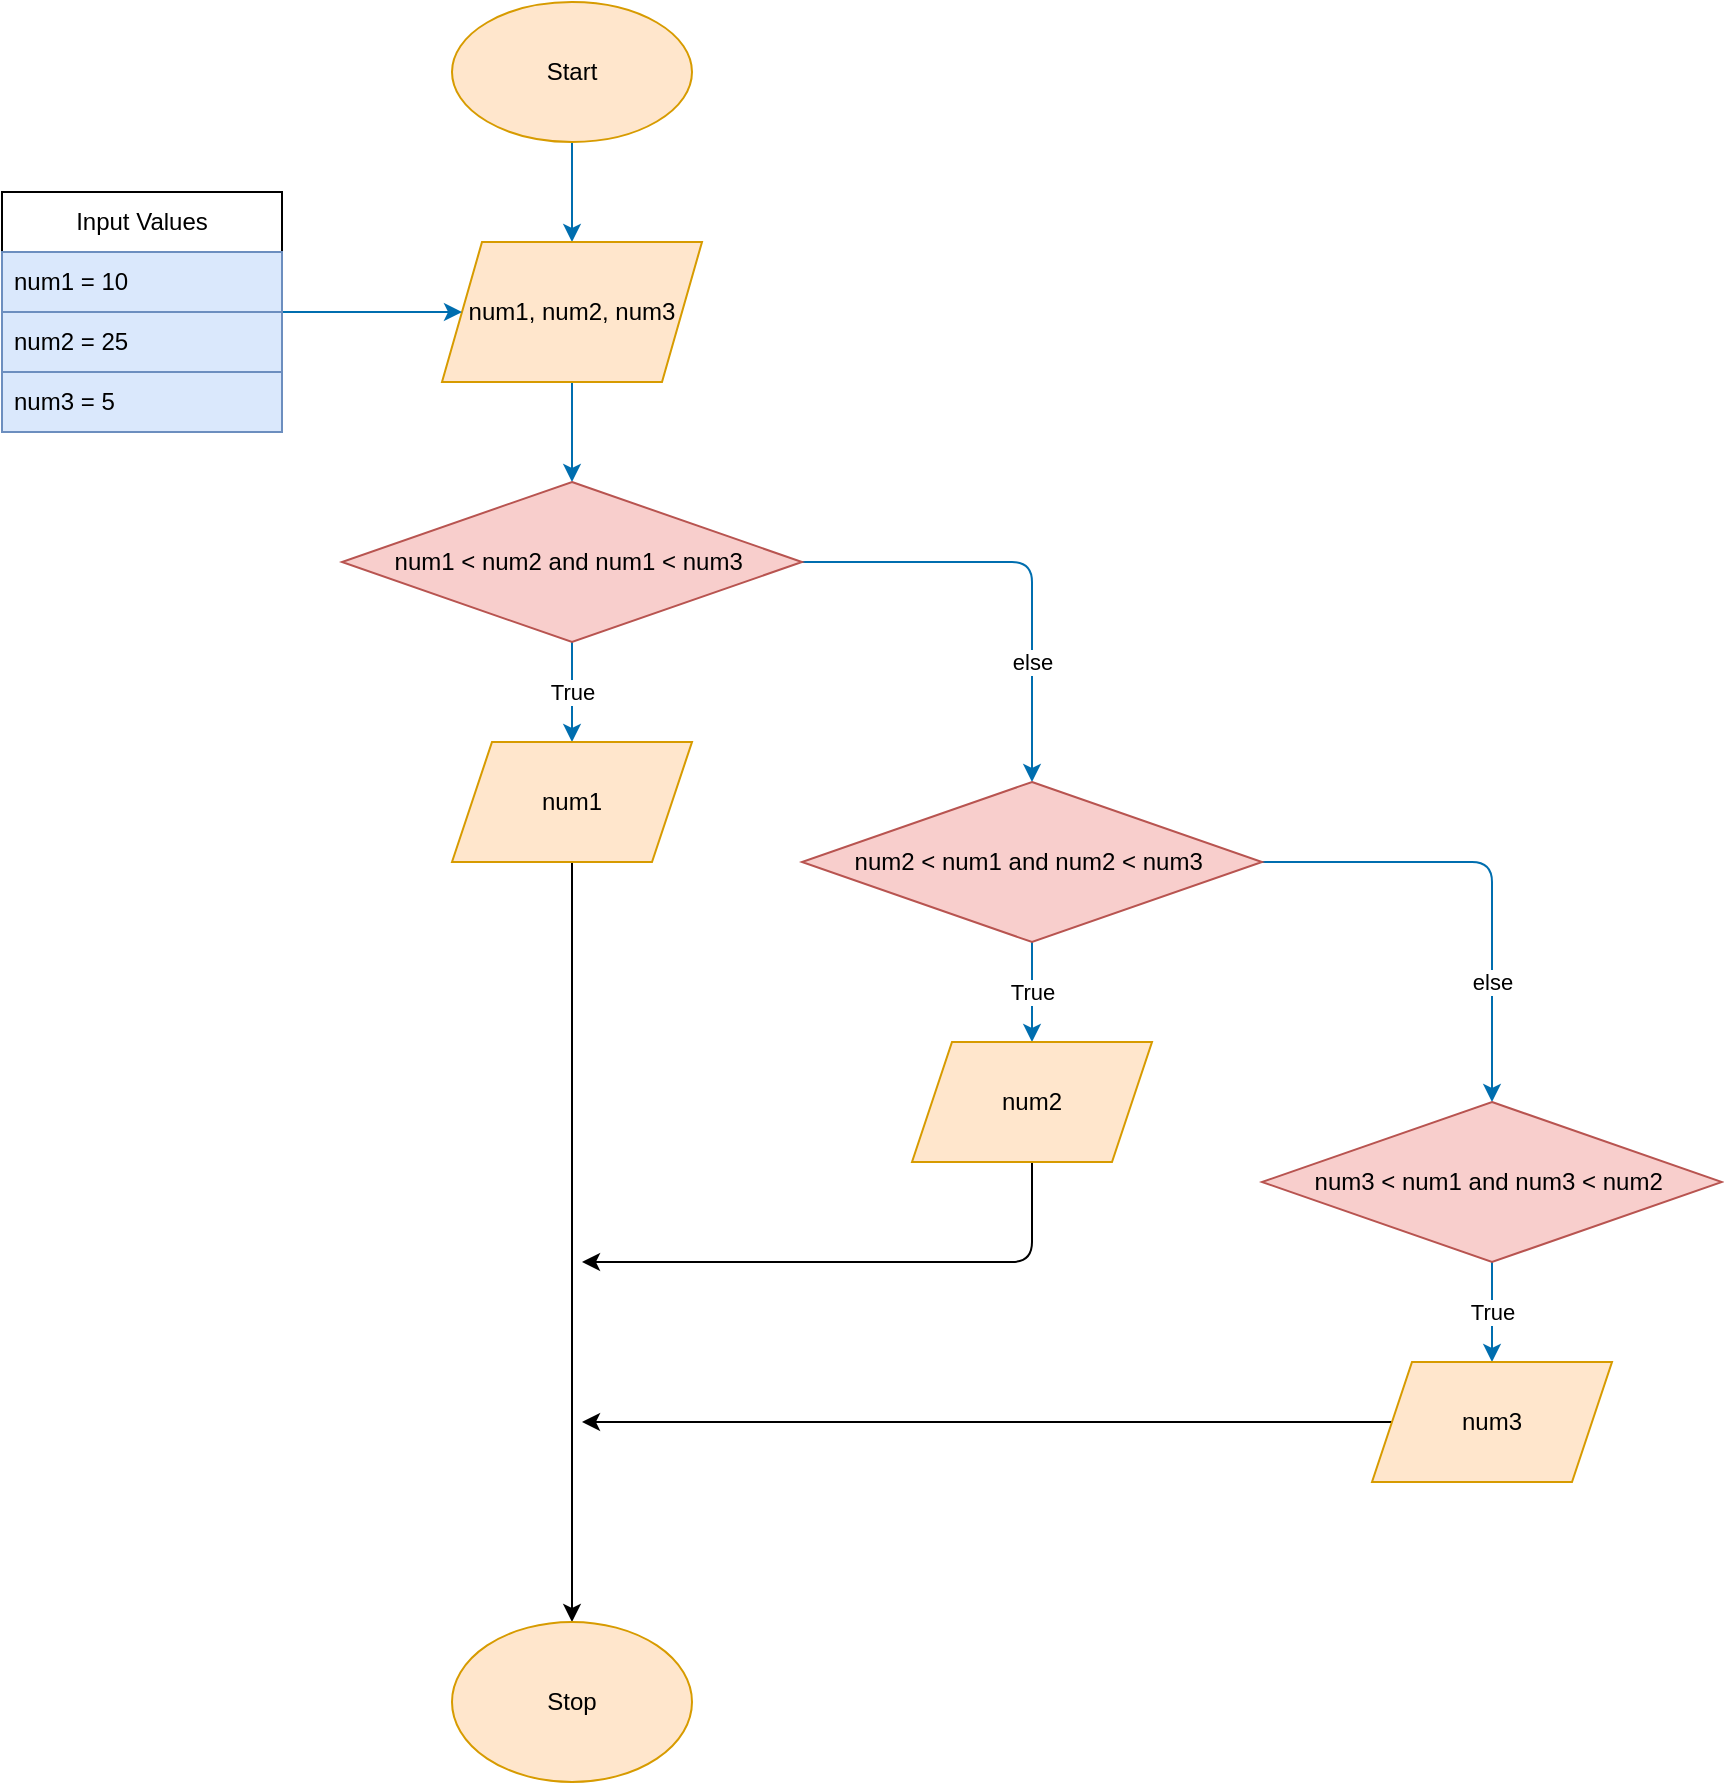 <mxfile>
    <diagram id="6hr36A3oGd26tOo8IFAF" name="Page-1">
        <mxGraphModel dx="388" dy="563" grid="1" gridSize="10" guides="1" tooltips="1" connect="1" arrows="1" fold="1" page="1" pageScale="1" pageWidth="850" pageHeight="1100" math="0" shadow="0">
            <root>
                <mxCell id="0"/>
                <mxCell id="1" parent="0"/>
                <mxCell id="4" value="" style="edgeStyle=none;html=1;fillColor=#1ba1e2;strokeColor=light-dark(#006EAF,#A8A8FF);" edge="1" parent="1" source="2" target="3">
                    <mxGeometry relative="1" as="geometry"/>
                </mxCell>
                <mxCell id="2" value="Start" style="ellipse;whiteSpace=wrap;html=1;fillColor=#ffe6cc;strokeColor=#d79b00;" vertex="1" parent="1">
                    <mxGeometry x="365" y="50" width="120" height="70" as="geometry"/>
                </mxCell>
                <mxCell id="6" value="" style="edgeStyle=none;html=1;fillColor=#1ba1e2;strokeColor=light-dark(#006EAF,#A8A8FF);" edge="1" parent="1" source="3" target="5">
                    <mxGeometry relative="1" as="geometry"/>
                </mxCell>
                <mxCell id="3" value="num1, num2, num3" style="shape=parallelogram;perimeter=parallelogramPerimeter;whiteSpace=wrap;html=1;fixedSize=1;fillColor=#ffe6cc;strokeColor=#d79b00;" vertex="1" parent="1">
                    <mxGeometry x="360" y="170" width="130" height="70" as="geometry"/>
                </mxCell>
                <mxCell id="12" value="True" style="edgeStyle=none;html=1;exitX=0.5;exitY=1;exitDx=0;exitDy=0;fillColor=#1ba1e2;strokeColor=light-dark(#006EAF,#A8A8FF);" edge="1" parent="1" source="5">
                    <mxGeometry relative="1" as="geometry">
                        <mxPoint x="425" y="420" as="targetPoint"/>
                        <Array as="points"/>
                    </mxGeometry>
                </mxCell>
                <mxCell id="16" style="edgeStyle=none;html=1;exitX=1;exitY=0.5;exitDx=0;exitDy=0;entryX=0.5;entryY=0;entryDx=0;entryDy=0;fillColor=#1ba1e2;strokeColor=light-dark(#006EAF,#A8A8FF);" edge="1" parent="1" source="5" target="15">
                    <mxGeometry relative="1" as="geometry">
                        <Array as="points">
                            <mxPoint x="655" y="330"/>
                        </Array>
                    </mxGeometry>
                </mxCell>
                <mxCell id="17" value="else" style="edgeLabel;html=1;align=center;verticalAlign=middle;resizable=0;points=[];" vertex="1" connectable="0" parent="16">
                    <mxGeometry x="0.401" y="4" relative="1" as="geometry">
                        <mxPoint x="-4" y="7" as="offset"/>
                    </mxGeometry>
                </mxCell>
                <mxCell id="5" value="num1 &amp;lt; num2 and num1 &amp;lt; num3&amp;nbsp;" style="rhombus;whiteSpace=wrap;html=1;fillColor=#f8cecc;strokeColor=#b85450;" vertex="1" parent="1">
                    <mxGeometry x="310" y="290" width="230" height="80" as="geometry"/>
                </mxCell>
                <mxCell id="11" value="" style="edgeStyle=none;html=1;fillColor=#1ba1e2;strokeColor=light-dark(#006EAF,#A8A8FF);" edge="1" parent="1" source="7" target="3">
                    <mxGeometry relative="1" as="geometry"/>
                </mxCell>
                <mxCell id="7" value="Input Values" style="swimlane;fontStyle=0;childLayout=stackLayout;horizontal=1;startSize=30;horizontalStack=0;resizeParent=1;resizeParentMax=0;resizeLast=0;collapsible=1;marginBottom=0;whiteSpace=wrap;html=1;fillColor=light-dark(#FFFFFF,#A8A8FF);" vertex="1" parent="1">
                    <mxGeometry x="140" y="145" width="140" height="120" as="geometry"/>
                </mxCell>
                <mxCell id="8" value="num1 = 10" style="text;strokeColor=#6c8ebf;fillColor=#dae8fc;align=left;verticalAlign=middle;spacingLeft=4;spacingRight=4;overflow=hidden;points=[[0,0.5],[1,0.5]];portConstraint=eastwest;rotatable=0;whiteSpace=wrap;html=1;" vertex="1" parent="7">
                    <mxGeometry y="30" width="140" height="30" as="geometry"/>
                </mxCell>
                <mxCell id="9" value="num2 = 25" style="text;strokeColor=#6c8ebf;fillColor=#dae8fc;align=left;verticalAlign=middle;spacingLeft=4;spacingRight=4;overflow=hidden;points=[[0,0.5],[1,0.5]];portConstraint=eastwest;rotatable=0;whiteSpace=wrap;html=1;" vertex="1" parent="7">
                    <mxGeometry y="60" width="140" height="30" as="geometry"/>
                </mxCell>
                <mxCell id="10" value="num3 = 5" style="text;strokeColor=#6c8ebf;fillColor=#dae8fc;align=left;verticalAlign=middle;spacingLeft=4;spacingRight=4;overflow=hidden;points=[[0,0.5],[1,0.5]];portConstraint=eastwest;rotatable=0;whiteSpace=wrap;html=1;" vertex="1" parent="7">
                    <mxGeometry y="90" width="140" height="30" as="geometry"/>
                </mxCell>
                <mxCell id="26" style="edgeStyle=none;html=1;entryX=0.5;entryY=0;entryDx=0;entryDy=0;strokeColor=light-dark(#000000,#A8A8FF);exitX=0.5;exitY=1;exitDx=0;exitDy=0;" edge="1" parent="1" source="13" target="25">
                    <mxGeometry relative="1" as="geometry">
                        <mxPoint x="430" y="470" as="sourcePoint"/>
                    </mxGeometry>
                </mxCell>
                <mxCell id="13" value="num1" style="shape=parallelogram;perimeter=parallelogramPerimeter;whiteSpace=wrap;html=1;fixedSize=1;fillColor=#ffe6cc;strokeColor=#d79b00;" vertex="1" parent="1">
                    <mxGeometry x="365" y="420" width="120" height="60" as="geometry"/>
                </mxCell>
                <mxCell id="19" value="True" style="edgeStyle=none;html=1;exitX=0.5;exitY=1;exitDx=0;exitDy=0;entryX=0.5;entryY=0;entryDx=0;entryDy=0;fillColor=#1ba1e2;strokeColor=light-dark(#006EAF,#A8A8FF);" edge="1" parent="1" source="15" target="18">
                    <mxGeometry relative="1" as="geometry">
                        <Array as="points">
                            <mxPoint x="655" y="540"/>
                        </Array>
                    </mxGeometry>
                </mxCell>
                <mxCell id="21" style="edgeStyle=none;html=1;exitX=1;exitY=0.5;exitDx=0;exitDy=0;entryX=0.5;entryY=0;entryDx=0;entryDy=0;fillColor=#1ba1e2;strokeColor=light-dark(#006EAF,#A8A8FF);" edge="1" parent="1" source="15" target="20">
                    <mxGeometry relative="1" as="geometry">
                        <Array as="points">
                            <mxPoint x="885" y="480"/>
                        </Array>
                    </mxGeometry>
                </mxCell>
                <mxCell id="22" value="else" style="edgeLabel;html=1;align=center;verticalAlign=middle;resizable=0;points=[];" vertex="1" connectable="0" parent="21">
                    <mxGeometry x="0.589" y="-3" relative="1" as="geometry">
                        <mxPoint x="3" y="-12" as="offset"/>
                    </mxGeometry>
                </mxCell>
                <mxCell id="15" value="num2 &amp;lt; num1 and num2 &amp;lt; num3&amp;nbsp;" style="rhombus;whiteSpace=wrap;html=1;fillColor=#f8cecc;strokeColor=#b85450;" vertex="1" parent="1">
                    <mxGeometry x="540" y="440" width="230" height="80" as="geometry"/>
                </mxCell>
                <mxCell id="30" style="edgeStyle=none;html=1;exitX=0.5;exitY=1;exitDx=0;exitDy=0;strokeColor=light-dark(#000000,#A8A8FF);" edge="1" parent="1" source="18">
                    <mxGeometry relative="1" as="geometry">
                        <mxPoint x="430" y="680" as="targetPoint"/>
                        <Array as="points">
                            <mxPoint x="655" y="680"/>
                        </Array>
                    </mxGeometry>
                </mxCell>
                <mxCell id="18" value="num2" style="shape=parallelogram;perimeter=parallelogramPerimeter;whiteSpace=wrap;html=1;fixedSize=1;fillColor=#ffe6cc;strokeColor=#d79b00;" vertex="1" parent="1">
                    <mxGeometry x="595" y="570" width="120" height="60" as="geometry"/>
                </mxCell>
                <mxCell id="24" value="True" style="edgeStyle=none;html=1;fillColor=#1ba1e2;strokeColor=light-dark(#006EAF,#A8A8FF);" edge="1" parent="1" source="20" target="23">
                    <mxGeometry relative="1" as="geometry"/>
                </mxCell>
                <mxCell id="20" value="num3 &amp;lt; num1 and num3 &amp;lt; num2&amp;nbsp;" style="rhombus;whiteSpace=wrap;html=1;fillColor=#f8cecc;strokeColor=#b85450;" vertex="1" parent="1">
                    <mxGeometry x="770" y="600" width="230" height="80" as="geometry"/>
                </mxCell>
                <mxCell id="29" style="html=1;rounded=0;endArrow=classic;endFill=1;strokeColor=light-dark(#000000,#A8A8FF);" edge="1" parent="1" source="23">
                    <mxGeometry relative="1" as="geometry">
                        <mxPoint x="430" y="760" as="targetPoint"/>
                    </mxGeometry>
                </mxCell>
                <mxCell id="23" value="num3" style="shape=parallelogram;perimeter=parallelogramPerimeter;whiteSpace=wrap;html=1;fixedSize=1;fillColor=#ffe6cc;strokeColor=#d79b00;" vertex="1" parent="1">
                    <mxGeometry x="825" y="730" width="120" height="60" as="geometry"/>
                </mxCell>
                <mxCell id="25" value="Stop" style="ellipse;whiteSpace=wrap;html=1;fillColor=#ffe6cc;strokeColor=#d79b00;" vertex="1" parent="1">
                    <mxGeometry x="365" y="860" width="120" height="80" as="geometry"/>
                </mxCell>
            </root>
        </mxGraphModel>
    </diagram>
</mxfile>